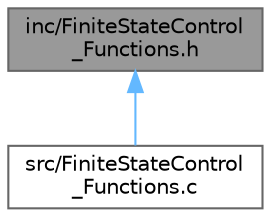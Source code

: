 digraph "inc/FiniteStateControl_Functions.h"
{
 // LATEX_PDF_SIZE
  bgcolor="transparent";
  edge [fontname=Helvetica,fontsize=10,labelfontname=Helvetica,labelfontsize=10];
  node [fontname=Helvetica,fontsize=10,shape=box,height=0.2,width=0.4];
  Node1 [label="inc/FiniteStateControl\l_Functions.h",height=0.2,width=0.4,color="gray40", fillcolor="grey60", style="filled", fontcolor="black",tooltip=" "];
  Node1 -> Node2 [dir="back",color="steelblue1",style="solid"];
  Node2 [label="src/FiniteStateControl\l_Functions.c",height=0.2,width=0.4,color="grey40", fillcolor="white", style="filled",URL="$_finite_state_control___functions_8c.html",tooltip=" "];
}
